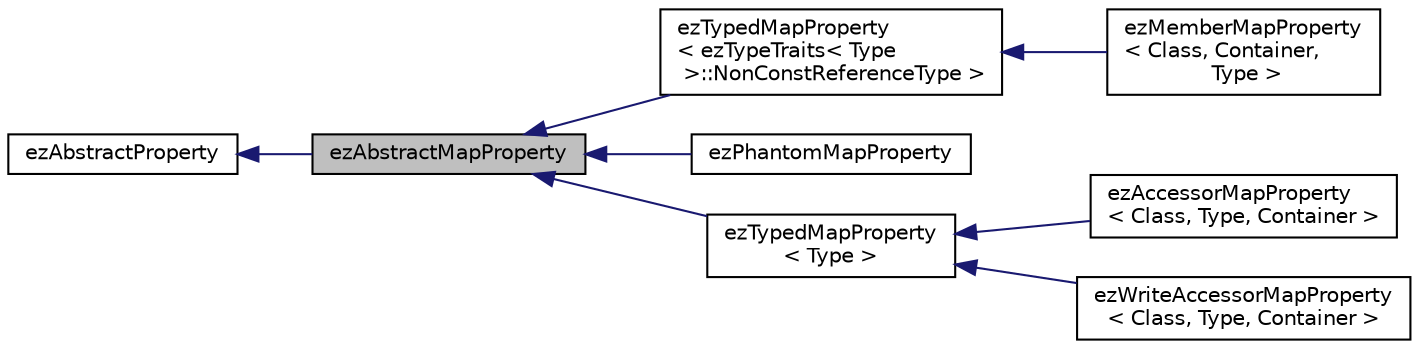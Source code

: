 digraph "ezAbstractMapProperty"
{
 // LATEX_PDF_SIZE
  edge [fontname="Helvetica",fontsize="10",labelfontname="Helvetica",labelfontsize="10"];
  node [fontname="Helvetica",fontsize="10",shape=record];
  rankdir="LR";
  Node1 [label="ezAbstractMapProperty",height=0.2,width=0.4,color="black", fillcolor="grey75", style="filled", fontcolor="black",tooltip="The base class for a property that represents a set of values."];
  Node2 -> Node1 [dir="back",color="midnightblue",fontsize="10",style="solid",fontname="Helvetica"];
  Node2 [label="ezAbstractProperty",height=0.2,width=0.4,color="black", fillcolor="white", style="filled",URL="$d6/d81/classez_abstract_property.htm",tooltip="This is the base interface for all properties in the reflection system. It provides enough informatio..."];
  Node1 -> Node3 [dir="back",color="midnightblue",fontsize="10",style="solid",fontname="Helvetica"];
  Node3 [label="ezTypedMapProperty\l\< ezTypeTraits\< Type\l \>::NonConstReferenceType \>",height=0.2,width=0.4,color="black", fillcolor="white", style="filled",URL="$d6/d97/classez_typed_map_property.htm",tooltip=" "];
  Node3 -> Node4 [dir="back",color="midnightblue",fontsize="10",style="solid",fontname="Helvetica"];
  Node4 [label="ezMemberMapProperty\l\< Class, Container,\l Type \>",height=0.2,width=0.4,color="black", fillcolor="white", style="filled",URL="$dc/d36/classez_member_map_property.htm",tooltip=" "];
  Node1 -> Node5 [dir="back",color="midnightblue",fontsize="10",style="solid",fontname="Helvetica"];
  Node5 [label="ezPhantomMapProperty",height=0.2,width=0.4,color="black", fillcolor="white", style="filled",URL="$d8/d39/classez_phantom_map_property.htm",tooltip=" "];
  Node1 -> Node6 [dir="back",color="midnightblue",fontsize="10",style="solid",fontname="Helvetica"];
  Node6 [label="ezTypedMapProperty\l\< Type \>",height=0.2,width=0.4,color="black", fillcolor="white", style="filled",URL="$d6/d97/classez_typed_map_property.htm",tooltip=" "];
  Node6 -> Node7 [dir="back",color="midnightblue",fontsize="10",style="solid",fontname="Helvetica"];
  Node7 [label="ezAccessorMapProperty\l\< Class, Type, Container \>",height=0.2,width=0.4,color="black", fillcolor="white", style="filled",URL="$de/d17/classez_accessor_map_property.htm",tooltip=" "];
  Node6 -> Node8 [dir="back",color="midnightblue",fontsize="10",style="solid",fontname="Helvetica"];
  Node8 [label="ezWriteAccessorMapProperty\l\< Class, Type, Container \>",height=0.2,width=0.4,color="black", fillcolor="white", style="filled",URL="$df/d8a/classez_write_accessor_map_property.htm",tooltip=" "];
}
